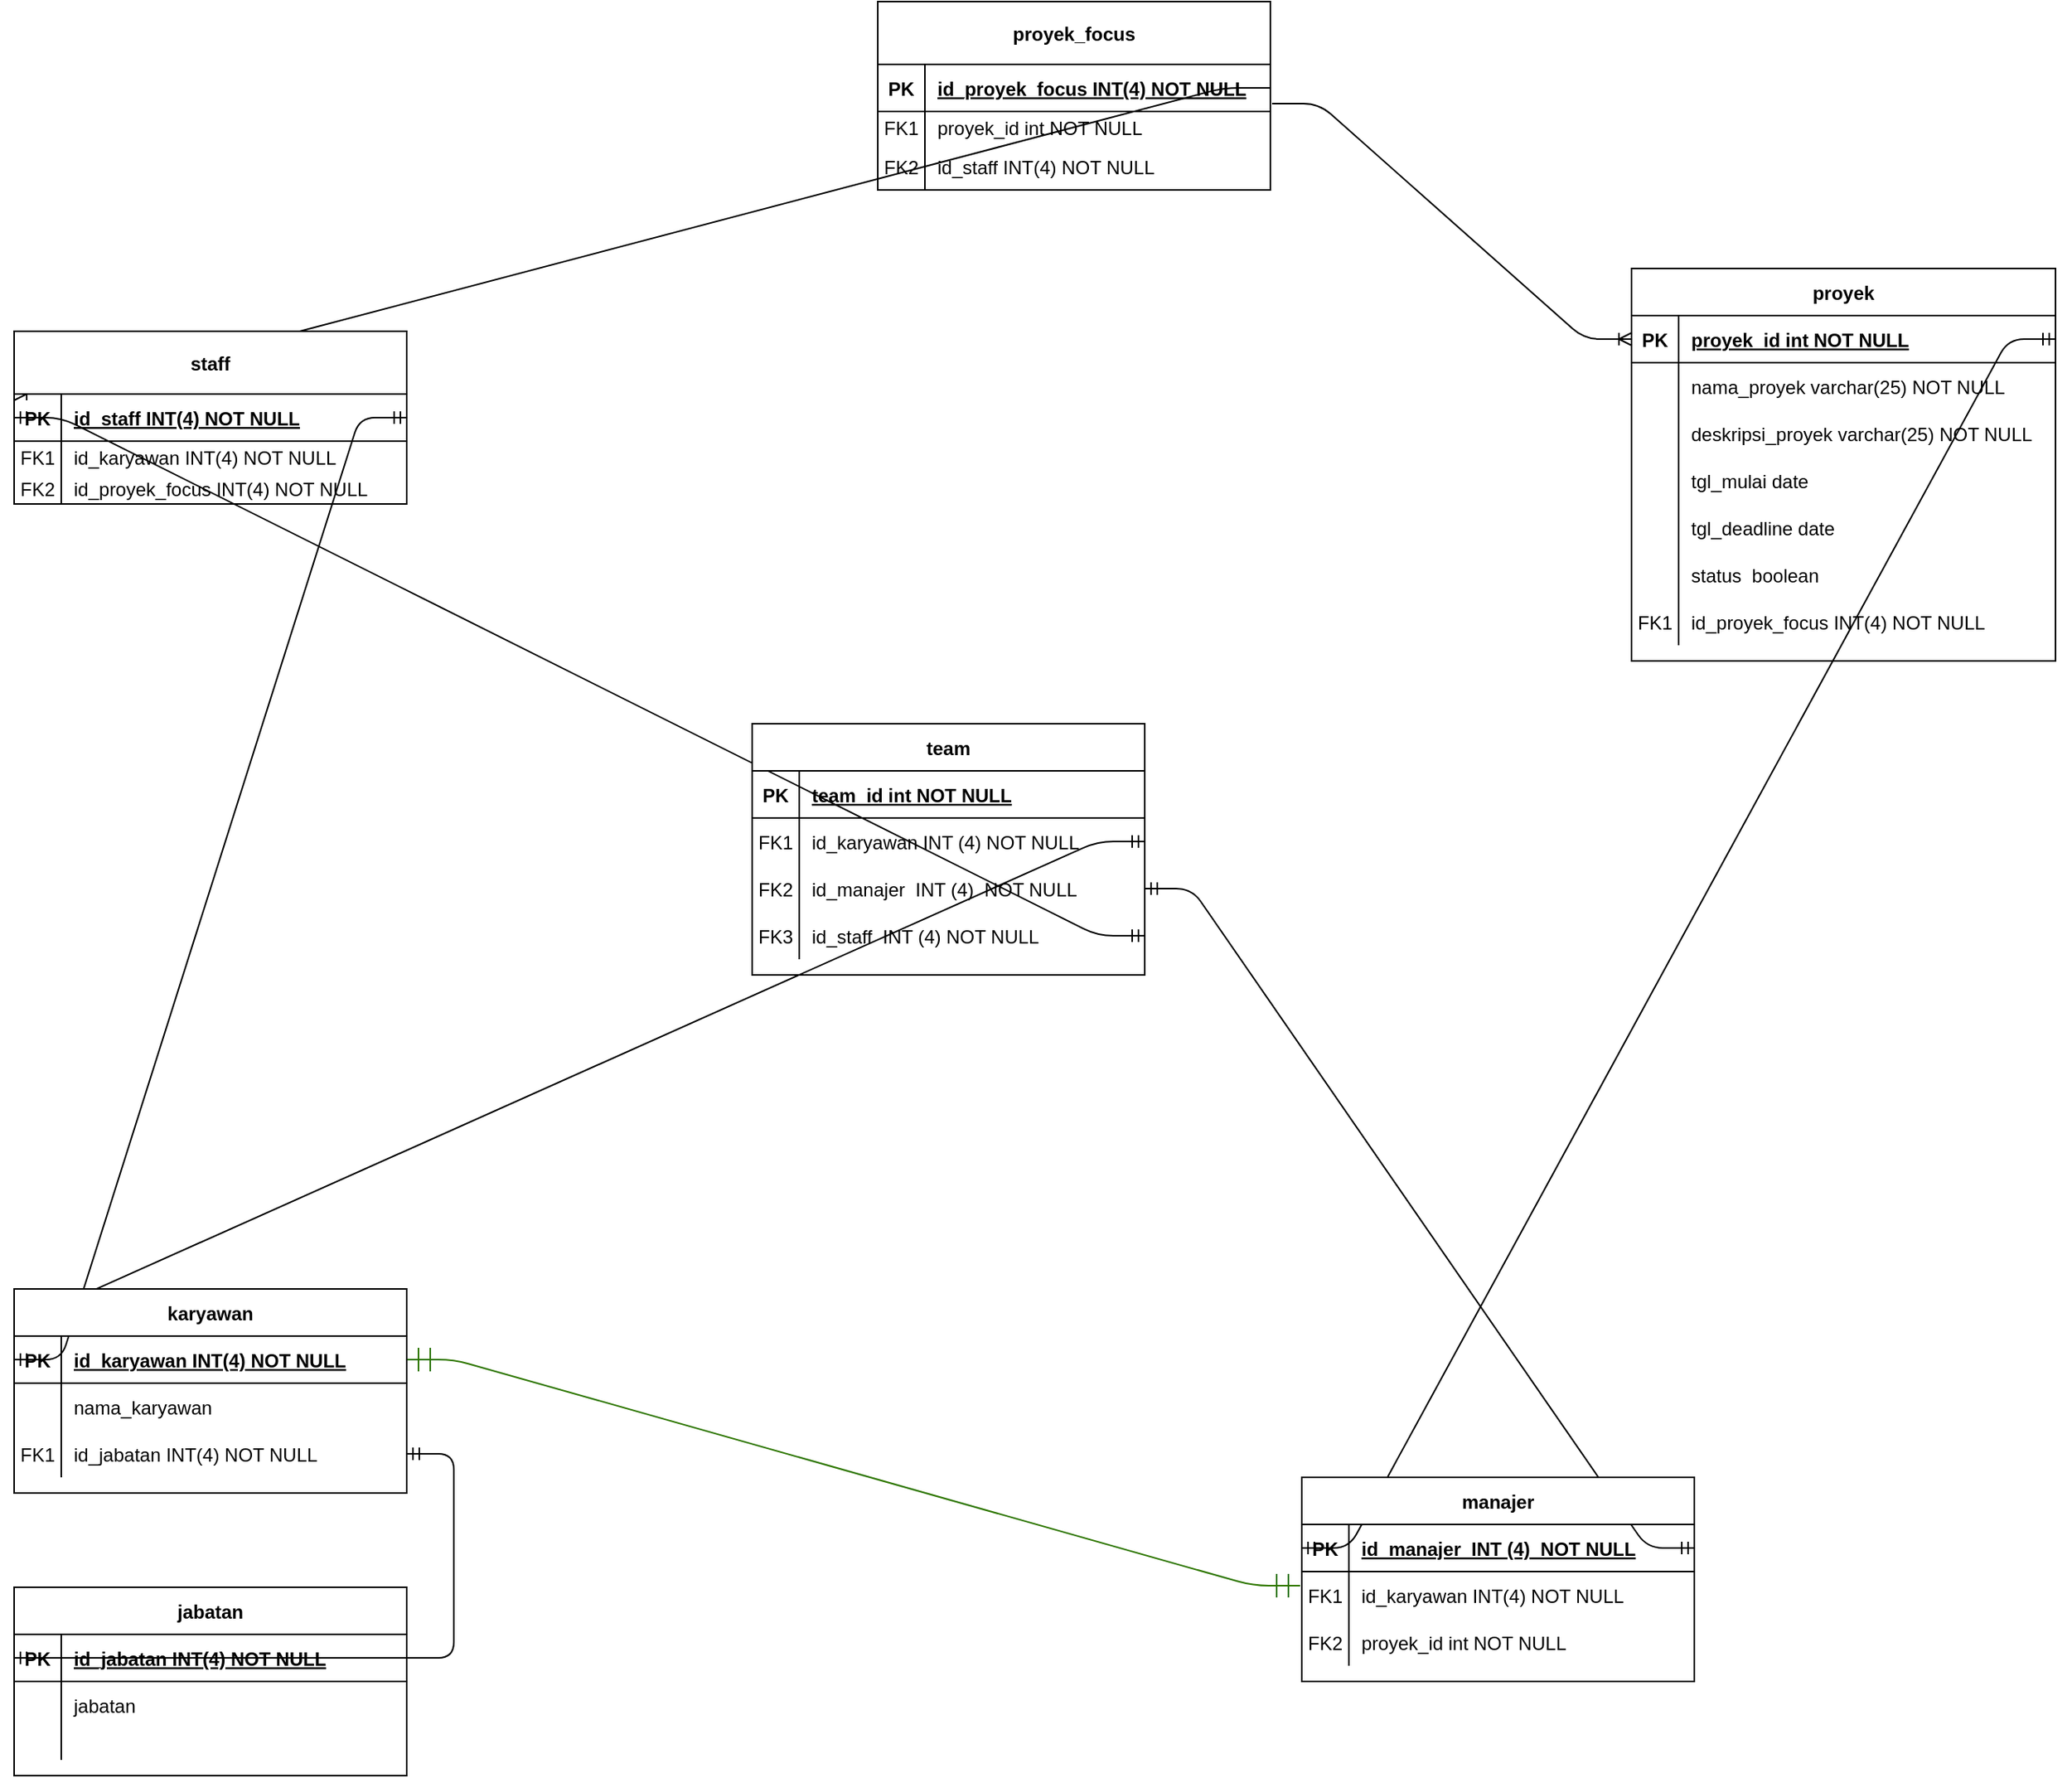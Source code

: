 <mxfile version="13.5.8" type="github">
  <diagram id="R2lEEEUBdFMjLlhIrx00" name="Page-1">
    <mxGraphModel dx="2574" dy="2064" grid="1" gridSize="10" guides="1" tooltips="1" connect="1" arrows="1" fold="1" page="1" pageScale="1" pageWidth="850" pageHeight="1100" math="0" shadow="0" extFonts="Permanent Marker^https://fonts.googleapis.com/css?family=Permanent+Marker">
      <root>
        <mxCell id="0" />
        <mxCell id="1" parent="0" />
        <mxCell id="ju1aA3AdV56KK7mgICyZ-33" value="" style="edgeStyle=entityRelationEdgeStyle;fontSize=12;html=1;endArrow=ERmandOne;startArrow=ERmandOne;entryX=0;entryY=0.5;entryDx=0;entryDy=0;" edge="1" parent="1" source="ju1aA3AdV56KK7mgICyZ-16" target="ju1aA3AdV56KK7mgICyZ-23">
          <mxGeometry width="100" height="100" relative="1" as="geometry">
            <mxPoint x="250" y="430" as="sourcePoint" />
            <mxPoint x="230" y="381.99" as="targetPoint" />
          </mxGeometry>
        </mxCell>
        <mxCell id="ju1aA3AdV56KK7mgICyZ-37" value="" style="edgeStyle=entityRelationEdgeStyle;fontSize=12;html=1;endArrow=ERmandOne;startArrow=ERmandOne;entryX=0;entryY=0.5;entryDx=0;entryDy=0;exitX=1;exitY=0.5;exitDx=0;exitDy=0;" edge="1" parent="1" source="C-vyLk0tnHw3VtMMgP7b-14" target="ju1aA3AdV56KK7mgICyZ-13">
          <mxGeometry width="100" height="100" relative="1" as="geometry">
            <mxPoint x="410" y="510" as="sourcePoint" />
            <mxPoint x="740" y="230" as="targetPoint" />
          </mxGeometry>
        </mxCell>
        <mxCell id="ju1aA3AdV56KK7mgICyZ-39" value="" style="edgeStyle=entityRelationEdgeStyle;fontSize=12;html=1;endArrow=ERmandOne;startArrow=ERmandOne;exitX=1;exitY=0.5;exitDx=0;exitDy=0;entryX=-0.004;entryY=0.3;entryDx=0;entryDy=0;fillColor=#60a917;strokeColor=#2D7600;jumpSize=150;startSize=13;endSize=13;entryPerimeter=0;" edge="1" parent="1" source="ju1aA3AdV56KK7mgICyZ-13" target="ju1aA3AdV56KK7mgICyZ-66">
          <mxGeometry width="100" height="100" relative="1" as="geometry">
            <mxPoint x="370" y="420" as="sourcePoint" />
            <mxPoint x="360" y="490" as="targetPoint" />
          </mxGeometry>
        </mxCell>
        <mxCell id="ju1aA3AdV56KK7mgICyZ-41" value="" style="edgeStyle=entityRelationEdgeStyle;fontSize=12;html=1;endArrow=ERmandOne;startArrow=ERmandOne;exitX=1;exitY=0.5;exitDx=0;exitDy=0;" edge="1" parent="1" source="C-vyLk0tnHw3VtMMgP7b-24" target="ju1aA3AdV56KK7mgICyZ-2">
          <mxGeometry width="100" height="100" relative="1" as="geometry">
            <mxPoint x="150" y="690" as="sourcePoint" />
            <mxPoint x="200" y="600" as="targetPoint" />
          </mxGeometry>
        </mxCell>
        <mxCell id="ju1aA3AdV56KK7mgICyZ-42" value="" style="edgeStyle=entityRelationEdgeStyle;fontSize=12;html=1;endArrow=ERmandOne;startArrow=ERmandOne;entryX=0;entryY=0.5;entryDx=0;entryDy=0;exitX=1;exitY=0.5;exitDx=0;exitDy=0;" edge="1" parent="1" source="C-vyLk0tnHw3VtMMgP7b-9" target="C-vyLk0tnHw3VtMMgP7b-14">
          <mxGeometry width="100" height="100" relative="1" as="geometry">
            <mxPoint x="530" y="620" as="sourcePoint" />
            <mxPoint x="630" y="520" as="targetPoint" />
          </mxGeometry>
        </mxCell>
        <mxCell id="ju1aA3AdV56KK7mgICyZ-43" value="" style="edgeStyle=entityRelationEdgeStyle;fontSize=12;html=1;endArrow=ERmandOne;startArrow=ERmandOne;entryX=0;entryY=0.077;entryDx=0;entryDy=0;exitX=1;exitY=0.5;exitDx=0;exitDy=0;entryPerimeter=0;" edge="1" parent="1" source="C-vyLk0tnHw3VtMMgP7b-6" target="ju1aA3AdV56KK7mgICyZ-12">
          <mxGeometry width="100" height="100" relative="1" as="geometry">
            <mxPoint x="590" y="600" as="sourcePoint" />
            <mxPoint x="630" y="320" as="targetPoint" />
          </mxGeometry>
        </mxCell>
        <mxCell id="ju1aA3AdV56KK7mgICyZ-69" value="" style="edgeStyle=entityRelationEdgeStyle;fontSize=12;html=1;endArrow=ERmandOne;startArrow=ERmandOne;exitX=1;exitY=0.5;exitDx=0;exitDy=0;entryX=0;entryY=0.5;entryDx=0;entryDy=0;" edge="1" parent="1" source="ju1aA3AdV56KK7mgICyZ-47" target="C-vyLk0tnHw3VtMMgP7b-24">
          <mxGeometry width="100" height="100" relative="1" as="geometry">
            <mxPoint x="250" y="290" as="sourcePoint" />
            <mxPoint x="350" y="190" as="targetPoint" />
          </mxGeometry>
        </mxCell>
        <mxCell id="ju1aA3AdV56KK7mgICyZ-90" value="" style="edgeStyle=entityRelationEdgeStyle;fontSize=12;html=1;endArrow=ERoneToMany;exitX=1;exitY=0.5;exitDx=0;exitDy=0;entryX=0;entryY=0;entryDx=0;entryDy=0;entryPerimeter=0;" edge="1" parent="1" source="ju1aA3AdV56KK7mgICyZ-71" target="C-vyLk0tnHw3VtMMgP7b-14">
          <mxGeometry width="100" height="100" relative="1" as="geometry">
            <mxPoint y="-100" as="sourcePoint" />
            <mxPoint x="100" y="-200" as="targetPoint" />
          </mxGeometry>
        </mxCell>
        <mxCell id="ju1aA3AdV56KK7mgICyZ-91" value="" style="edgeStyle=entityRelationEdgeStyle;fontSize=12;html=1;endArrow=ERoneToMany;exitX=1.004;exitY=0.833;exitDx=0;exitDy=0;exitPerimeter=0;" edge="1" parent="1" source="ju1aA3AdV56KK7mgICyZ-71" target="ju1aA3AdV56KK7mgICyZ-47">
          <mxGeometry width="100" height="100" relative="1" as="geometry">
            <mxPoint x="540" y="-240" as="sourcePoint" />
            <mxPoint x="640" y="-340" as="targetPoint" />
          </mxGeometry>
        </mxCell>
        <mxCell id="ju1aA3AdV56KK7mgICyZ-70" value="proyek_focus" style="shape=table;startSize=40;container=1;collapsible=1;childLayout=tableLayout;fixedRows=1;rowLines=0;fontStyle=1;align=center;resizeLast=1;" vertex="1" parent="1">
          <mxGeometry x="-150" y="-1040" width="250" height="120" as="geometry" />
        </mxCell>
        <mxCell id="ju1aA3AdV56KK7mgICyZ-71" value="" style="shape=partialRectangle;collapsible=0;dropTarget=0;pointerEvents=0;fillColor=none;points=[[0,0.5],[1,0.5]];portConstraint=eastwest;top=0;left=0;right=0;bottom=1;" vertex="1" parent="ju1aA3AdV56KK7mgICyZ-70">
          <mxGeometry y="40" width="250" height="30" as="geometry" />
        </mxCell>
        <mxCell id="ju1aA3AdV56KK7mgICyZ-72" value="PK" style="shape=partialRectangle;overflow=hidden;connectable=0;fillColor=none;top=0;left=0;bottom=0;right=0;fontStyle=1;" vertex="1" parent="ju1aA3AdV56KK7mgICyZ-71">
          <mxGeometry width="30" height="30" as="geometry" />
        </mxCell>
        <mxCell id="ju1aA3AdV56KK7mgICyZ-73" value="id_proyek_focus INT(4) NOT NULL" style="shape=partialRectangle;overflow=hidden;connectable=0;fillColor=none;top=0;left=0;bottom=0;right=0;align=left;spacingLeft=6;fontStyle=5;" vertex="1" parent="ju1aA3AdV56KK7mgICyZ-71">
          <mxGeometry x="30" width="220" height="30" as="geometry" />
        </mxCell>
        <mxCell id="ju1aA3AdV56KK7mgICyZ-74" value="" style="shape=partialRectangle;collapsible=0;dropTarget=0;pointerEvents=0;fillColor=none;points=[[0,0.5],[1,0.5]];portConstraint=eastwest;top=0;left=0;right=0;bottom=0;" vertex="1" parent="ju1aA3AdV56KK7mgICyZ-70">
          <mxGeometry y="70" width="250" height="20" as="geometry" />
        </mxCell>
        <mxCell id="ju1aA3AdV56KK7mgICyZ-75" value="FK1" style="shape=partialRectangle;overflow=hidden;connectable=0;fillColor=none;top=0;left=0;bottom=0;right=0;" vertex="1" parent="ju1aA3AdV56KK7mgICyZ-74">
          <mxGeometry width="30" height="20" as="geometry" />
        </mxCell>
        <mxCell id="ju1aA3AdV56KK7mgICyZ-76" value="proyek_id int NOT NULL" style="shape=partialRectangle;overflow=hidden;connectable=0;fillColor=none;top=0;left=0;bottom=0;right=0;align=left;spacingLeft=6;" vertex="1" parent="ju1aA3AdV56KK7mgICyZ-74">
          <mxGeometry x="30" width="220" height="20" as="geometry" />
        </mxCell>
        <mxCell id="ju1aA3AdV56KK7mgICyZ-77" value="" style="shape=partialRectangle;collapsible=0;dropTarget=0;pointerEvents=0;fillColor=none;points=[[0,0.5],[1,0.5]];portConstraint=eastwest;top=0;left=0;right=0;bottom=0;" vertex="1" parent="ju1aA3AdV56KK7mgICyZ-70">
          <mxGeometry y="90" width="250" height="30" as="geometry" />
        </mxCell>
        <mxCell id="ju1aA3AdV56KK7mgICyZ-78" value="FK2" style="shape=partialRectangle;overflow=hidden;connectable=0;fillColor=none;top=0;left=0;bottom=0;right=0;" vertex="1" parent="ju1aA3AdV56KK7mgICyZ-77">
          <mxGeometry width="30" height="30" as="geometry" />
        </mxCell>
        <mxCell id="ju1aA3AdV56KK7mgICyZ-79" value="id_staff INT(4) NOT NULL" style="shape=partialRectangle;overflow=hidden;connectable=0;fillColor=none;top=0;left=0;bottom=0;right=0;align=left;spacingLeft=6;" vertex="1" parent="ju1aA3AdV56KK7mgICyZ-77">
          <mxGeometry x="30" width="220" height="30" as="geometry" />
        </mxCell>
        <mxCell id="C-vyLk0tnHw3VtMMgP7b-13" value="staff" style="shape=table;startSize=40;container=1;collapsible=1;childLayout=tableLayout;fixedRows=1;rowLines=0;fontStyle=1;align=center;resizeLast=1;" parent="1" vertex="1">
          <mxGeometry x="-700" y="-830" width="250" height="110" as="geometry" />
        </mxCell>
        <mxCell id="C-vyLk0tnHw3VtMMgP7b-14" value="" style="shape=partialRectangle;collapsible=0;dropTarget=0;pointerEvents=0;fillColor=none;points=[[0,0.5],[1,0.5]];portConstraint=eastwest;top=0;left=0;right=0;bottom=1;" parent="C-vyLk0tnHw3VtMMgP7b-13" vertex="1">
          <mxGeometry y="40" width="250" height="30" as="geometry" />
        </mxCell>
        <mxCell id="C-vyLk0tnHw3VtMMgP7b-15" value="PK" style="shape=partialRectangle;overflow=hidden;connectable=0;fillColor=none;top=0;left=0;bottom=0;right=0;fontStyle=1;" parent="C-vyLk0tnHw3VtMMgP7b-14" vertex="1">
          <mxGeometry width="30" height="30" as="geometry" />
        </mxCell>
        <mxCell id="C-vyLk0tnHw3VtMMgP7b-16" value="id_staff INT(4) NOT NULL" style="shape=partialRectangle;overflow=hidden;connectable=0;fillColor=none;top=0;left=0;bottom=0;right=0;align=left;spacingLeft=6;fontStyle=5;" parent="C-vyLk0tnHw3VtMMgP7b-14" vertex="1">
          <mxGeometry x="30" width="220" height="30" as="geometry" />
        </mxCell>
        <mxCell id="C-vyLk0tnHw3VtMMgP7b-17" value="" style="shape=partialRectangle;collapsible=0;dropTarget=0;pointerEvents=0;fillColor=none;points=[[0,0.5],[1,0.5]];portConstraint=eastwest;top=0;left=0;right=0;bottom=0;" parent="C-vyLk0tnHw3VtMMgP7b-13" vertex="1">
          <mxGeometry y="70" width="250" height="20" as="geometry" />
        </mxCell>
        <mxCell id="C-vyLk0tnHw3VtMMgP7b-18" value="FK1" style="shape=partialRectangle;overflow=hidden;connectable=0;fillColor=none;top=0;left=0;bottom=0;right=0;" parent="C-vyLk0tnHw3VtMMgP7b-17" vertex="1">
          <mxGeometry width="30" height="20" as="geometry" />
        </mxCell>
        <mxCell id="C-vyLk0tnHw3VtMMgP7b-19" value="id_karyawan INT(4) NOT NULL" style="shape=partialRectangle;overflow=hidden;connectable=0;fillColor=none;top=0;left=0;bottom=0;right=0;align=left;spacingLeft=6;" parent="C-vyLk0tnHw3VtMMgP7b-17" vertex="1">
          <mxGeometry x="30" width="220" height="20" as="geometry" />
        </mxCell>
        <mxCell id="C-vyLk0tnHw3VtMMgP7b-20" value="" style="shape=partialRectangle;collapsible=0;dropTarget=0;pointerEvents=0;fillColor=none;points=[[0,0.5],[1,0.5]];portConstraint=eastwest;top=0;left=0;right=0;bottom=0;" parent="C-vyLk0tnHw3VtMMgP7b-13" vertex="1">
          <mxGeometry y="90" width="250" height="20" as="geometry" />
        </mxCell>
        <mxCell id="C-vyLk0tnHw3VtMMgP7b-21" value="FK2" style="shape=partialRectangle;overflow=hidden;connectable=0;fillColor=none;top=0;left=0;bottom=0;right=0;" parent="C-vyLk0tnHw3VtMMgP7b-20" vertex="1">
          <mxGeometry width="30" height="20" as="geometry" />
        </mxCell>
        <mxCell id="C-vyLk0tnHw3VtMMgP7b-22" value="id_proyek_focus INT(4) NOT NULL" style="shape=partialRectangle;overflow=hidden;connectable=0;fillColor=none;top=0;left=0;bottom=0;right=0;align=left;spacingLeft=6;" parent="C-vyLk0tnHw3VtMMgP7b-20" vertex="1">
          <mxGeometry x="30" width="220" height="20" as="geometry" />
        </mxCell>
        <mxCell id="ju1aA3AdV56KK7mgICyZ-46" value="proyek" style="shape=table;startSize=30;container=1;collapsible=1;childLayout=tableLayout;fixedRows=1;rowLines=0;fontStyle=1;align=center;resizeLast=1;" vertex="1" parent="1">
          <mxGeometry x="330" y="-870" width="270" height="250" as="geometry" />
        </mxCell>
        <mxCell id="ju1aA3AdV56KK7mgICyZ-47" value="" style="shape=partialRectangle;collapsible=0;dropTarget=0;pointerEvents=0;fillColor=none;points=[[0,0.5],[1,0.5]];portConstraint=eastwest;top=0;left=0;right=0;bottom=1;" vertex="1" parent="ju1aA3AdV56KK7mgICyZ-46">
          <mxGeometry y="30" width="270" height="30" as="geometry" />
        </mxCell>
        <mxCell id="ju1aA3AdV56KK7mgICyZ-48" value="PK" style="shape=partialRectangle;overflow=hidden;connectable=0;fillColor=none;top=0;left=0;bottom=0;right=0;fontStyle=1;" vertex="1" parent="ju1aA3AdV56KK7mgICyZ-47">
          <mxGeometry width="30" height="30" as="geometry" />
        </mxCell>
        <mxCell id="ju1aA3AdV56KK7mgICyZ-49" value="proyek_id int NOT NULL " style="shape=partialRectangle;overflow=hidden;connectable=0;fillColor=none;top=0;left=0;bottom=0;right=0;align=left;spacingLeft=6;fontStyle=5;" vertex="1" parent="ju1aA3AdV56KK7mgICyZ-47">
          <mxGeometry x="30" width="240" height="30" as="geometry" />
        </mxCell>
        <mxCell id="ju1aA3AdV56KK7mgICyZ-50" value="" style="shape=partialRectangle;collapsible=0;dropTarget=0;pointerEvents=0;fillColor=none;points=[[0,0.5],[1,0.5]];portConstraint=eastwest;top=0;left=0;right=0;bottom=0;" vertex="1" parent="ju1aA3AdV56KK7mgICyZ-46">
          <mxGeometry y="60" width="270" height="30" as="geometry" />
        </mxCell>
        <mxCell id="ju1aA3AdV56KK7mgICyZ-51" value="" style="shape=partialRectangle;overflow=hidden;connectable=0;fillColor=none;top=0;left=0;bottom=0;right=0;" vertex="1" parent="ju1aA3AdV56KK7mgICyZ-50">
          <mxGeometry width="30" height="30" as="geometry" />
        </mxCell>
        <mxCell id="ju1aA3AdV56KK7mgICyZ-52" value="nama_proyek varchar(25) NOT NULL" style="shape=partialRectangle;overflow=hidden;connectable=0;fillColor=none;top=0;left=0;bottom=0;right=0;align=left;spacingLeft=6;" vertex="1" parent="ju1aA3AdV56KK7mgICyZ-50">
          <mxGeometry x="30" width="240" height="30" as="geometry" />
        </mxCell>
        <mxCell id="ju1aA3AdV56KK7mgICyZ-53" value="" style="shape=partialRectangle;collapsible=0;dropTarget=0;pointerEvents=0;fillColor=none;points=[[0,0.5],[1,0.5]];portConstraint=eastwest;top=0;left=0;right=0;bottom=0;" vertex="1" parent="ju1aA3AdV56KK7mgICyZ-46">
          <mxGeometry y="90" width="270" height="30" as="geometry" />
        </mxCell>
        <mxCell id="ju1aA3AdV56KK7mgICyZ-54" value="" style="shape=partialRectangle;overflow=hidden;connectable=0;fillColor=none;top=0;left=0;bottom=0;right=0;" vertex="1" parent="ju1aA3AdV56KK7mgICyZ-53">
          <mxGeometry width="30" height="30" as="geometry" />
        </mxCell>
        <mxCell id="ju1aA3AdV56KK7mgICyZ-55" value="deskripsi_proyek varchar(25) NOT NULL" style="shape=partialRectangle;overflow=hidden;connectable=0;fillColor=none;top=0;left=0;bottom=0;right=0;align=left;spacingLeft=6;" vertex="1" parent="ju1aA3AdV56KK7mgICyZ-53">
          <mxGeometry x="30" width="240" height="30" as="geometry" />
        </mxCell>
        <mxCell id="ju1aA3AdV56KK7mgICyZ-59" value="" style="shape=partialRectangle;collapsible=0;dropTarget=0;pointerEvents=0;fillColor=none;points=[[0,0.5],[1,0.5]];portConstraint=eastwest;top=0;left=0;right=0;bottom=0;" vertex="1" parent="ju1aA3AdV56KK7mgICyZ-46">
          <mxGeometry y="120" width="270" height="30" as="geometry" />
        </mxCell>
        <mxCell id="ju1aA3AdV56KK7mgICyZ-60" value="" style="shape=partialRectangle;overflow=hidden;connectable=0;fillColor=none;top=0;left=0;bottom=0;right=0;" vertex="1" parent="ju1aA3AdV56KK7mgICyZ-59">
          <mxGeometry width="30" height="30" as="geometry" />
        </mxCell>
        <mxCell id="ju1aA3AdV56KK7mgICyZ-61" value="tgl_mulai date" style="shape=partialRectangle;overflow=hidden;connectable=0;fillColor=none;top=0;left=0;bottom=0;right=0;align=left;spacingLeft=6;" vertex="1" parent="ju1aA3AdV56KK7mgICyZ-59">
          <mxGeometry x="30" width="240" height="30" as="geometry" />
        </mxCell>
        <mxCell id="ju1aA3AdV56KK7mgICyZ-62" value="" style="shape=partialRectangle;collapsible=0;dropTarget=0;pointerEvents=0;fillColor=none;points=[[0,0.5],[1,0.5]];portConstraint=eastwest;top=0;left=0;right=0;bottom=0;" vertex="1" parent="ju1aA3AdV56KK7mgICyZ-46">
          <mxGeometry y="150" width="270" height="30" as="geometry" />
        </mxCell>
        <mxCell id="ju1aA3AdV56KK7mgICyZ-63" value="" style="shape=partialRectangle;overflow=hidden;connectable=0;fillColor=none;top=0;left=0;bottom=0;right=0;" vertex="1" parent="ju1aA3AdV56KK7mgICyZ-62">
          <mxGeometry width="30" height="30" as="geometry" />
        </mxCell>
        <mxCell id="ju1aA3AdV56KK7mgICyZ-64" value="tgl_deadline date" style="shape=partialRectangle;overflow=hidden;connectable=0;fillColor=none;top=0;left=0;bottom=0;right=0;align=left;spacingLeft=6;" vertex="1" parent="ju1aA3AdV56KK7mgICyZ-62">
          <mxGeometry x="30" width="240" height="30" as="geometry" />
        </mxCell>
        <mxCell id="ju1aA3AdV56KK7mgICyZ-83" value="" style="shape=partialRectangle;collapsible=0;dropTarget=0;pointerEvents=0;fillColor=none;points=[[0,0.5],[1,0.5]];portConstraint=eastwest;top=0;left=0;right=0;bottom=0;" vertex="1" parent="ju1aA3AdV56KK7mgICyZ-46">
          <mxGeometry y="180" width="270" height="30" as="geometry" />
        </mxCell>
        <mxCell id="ju1aA3AdV56KK7mgICyZ-84" value="" style="shape=partialRectangle;overflow=hidden;connectable=0;fillColor=none;top=0;left=0;bottom=0;right=0;" vertex="1" parent="ju1aA3AdV56KK7mgICyZ-83">
          <mxGeometry width="30" height="30" as="geometry" />
        </mxCell>
        <mxCell id="ju1aA3AdV56KK7mgICyZ-85" value="status  boolean" style="shape=partialRectangle;overflow=hidden;connectable=0;fillColor=none;top=0;left=0;bottom=0;right=0;align=left;spacingLeft=6;" vertex="1" parent="ju1aA3AdV56KK7mgICyZ-83">
          <mxGeometry x="30" width="240" height="30" as="geometry" />
        </mxCell>
        <mxCell id="ju1aA3AdV56KK7mgICyZ-56" value="" style="shape=partialRectangle;collapsible=0;dropTarget=0;pointerEvents=0;fillColor=none;points=[[0,0.5],[1,0.5]];portConstraint=eastwest;top=0;left=0;right=0;bottom=0;" vertex="1" parent="ju1aA3AdV56KK7mgICyZ-46">
          <mxGeometry y="210" width="270" height="30" as="geometry" />
        </mxCell>
        <mxCell id="ju1aA3AdV56KK7mgICyZ-57" value="FK1" style="shape=partialRectangle;overflow=hidden;connectable=0;fillColor=none;top=0;left=0;bottom=0;right=0;" vertex="1" parent="ju1aA3AdV56KK7mgICyZ-56">
          <mxGeometry width="30" height="30" as="geometry" />
        </mxCell>
        <mxCell id="ju1aA3AdV56KK7mgICyZ-58" value="id_proyek_focus INT(4) NOT NULL" style="shape=partialRectangle;overflow=hidden;connectable=0;fillColor=none;top=0;left=0;bottom=0;right=0;align=left;spacingLeft=6;" vertex="1" parent="ju1aA3AdV56KK7mgICyZ-56">
          <mxGeometry x="30" width="240" height="30" as="geometry" />
        </mxCell>
        <mxCell id="C-vyLk0tnHw3VtMMgP7b-2" value="team" style="shape=table;startSize=30;container=1;collapsible=1;childLayout=tableLayout;fixedRows=1;rowLines=0;fontStyle=1;align=center;resizeLast=1;" parent="1" vertex="1">
          <mxGeometry x="-230" y="-580" width="250" height="160" as="geometry" />
        </mxCell>
        <mxCell id="C-vyLk0tnHw3VtMMgP7b-3" value="" style="shape=partialRectangle;collapsible=0;dropTarget=0;pointerEvents=0;fillColor=none;points=[[0,0.5],[1,0.5]];portConstraint=eastwest;top=0;left=0;right=0;bottom=1;" parent="C-vyLk0tnHw3VtMMgP7b-2" vertex="1">
          <mxGeometry y="30" width="250" height="30" as="geometry" />
        </mxCell>
        <mxCell id="C-vyLk0tnHw3VtMMgP7b-4" value="PK" style="shape=partialRectangle;overflow=hidden;connectable=0;fillColor=none;top=0;left=0;bottom=0;right=0;fontStyle=1;" parent="C-vyLk0tnHw3VtMMgP7b-3" vertex="1">
          <mxGeometry width="30" height="30" as="geometry" />
        </mxCell>
        <mxCell id="C-vyLk0tnHw3VtMMgP7b-5" value="team_id int NOT NULL " style="shape=partialRectangle;overflow=hidden;connectable=0;fillColor=none;top=0;left=0;bottom=0;right=0;align=left;spacingLeft=6;fontStyle=5;" parent="C-vyLk0tnHw3VtMMgP7b-3" vertex="1">
          <mxGeometry x="30" width="220" height="30" as="geometry" />
        </mxCell>
        <mxCell id="C-vyLk0tnHw3VtMMgP7b-6" value="" style="shape=partialRectangle;collapsible=0;dropTarget=0;pointerEvents=0;fillColor=none;points=[[0,0.5],[1,0.5]];portConstraint=eastwest;top=0;left=0;right=0;bottom=0;" parent="C-vyLk0tnHw3VtMMgP7b-2" vertex="1">
          <mxGeometry y="60" width="250" height="30" as="geometry" />
        </mxCell>
        <mxCell id="C-vyLk0tnHw3VtMMgP7b-7" value="FK1" style="shape=partialRectangle;overflow=hidden;connectable=0;fillColor=none;top=0;left=0;bottom=0;right=0;" parent="C-vyLk0tnHw3VtMMgP7b-6" vertex="1">
          <mxGeometry width="30" height="30" as="geometry" />
        </mxCell>
        <mxCell id="C-vyLk0tnHw3VtMMgP7b-8" value="id_karyawan INT (4) NOT NULL" style="shape=partialRectangle;overflow=hidden;connectable=0;fillColor=none;top=0;left=0;bottom=0;right=0;align=left;spacingLeft=6;" parent="C-vyLk0tnHw3VtMMgP7b-6" vertex="1">
          <mxGeometry x="30" width="220" height="30" as="geometry" />
        </mxCell>
        <mxCell id="ju1aA3AdV56KK7mgICyZ-2" value="" style="shape=partialRectangle;collapsible=0;dropTarget=0;pointerEvents=0;fillColor=none;points=[[0,0.5],[1,0.5]];portConstraint=eastwest;top=0;left=0;right=0;bottom=0;" vertex="1" parent="C-vyLk0tnHw3VtMMgP7b-2">
          <mxGeometry y="90" width="250" height="30" as="geometry" />
        </mxCell>
        <mxCell id="ju1aA3AdV56KK7mgICyZ-3" value="FK2" style="shape=partialRectangle;overflow=hidden;connectable=0;fillColor=none;top=0;left=0;bottom=0;right=0;" vertex="1" parent="ju1aA3AdV56KK7mgICyZ-2">
          <mxGeometry width="30" height="30" as="geometry" />
        </mxCell>
        <mxCell id="ju1aA3AdV56KK7mgICyZ-4" value="id_manajer  INT (4)  NOT NULL" style="shape=partialRectangle;overflow=hidden;connectable=0;fillColor=none;top=0;left=0;bottom=0;right=0;align=left;spacingLeft=6;" vertex="1" parent="ju1aA3AdV56KK7mgICyZ-2">
          <mxGeometry x="30" width="220" height="30" as="geometry" />
        </mxCell>
        <mxCell id="C-vyLk0tnHw3VtMMgP7b-9" value="" style="shape=partialRectangle;collapsible=0;dropTarget=0;pointerEvents=0;fillColor=none;points=[[0,0.5],[1,0.5]];portConstraint=eastwest;top=0;left=0;right=0;bottom=0;" parent="C-vyLk0tnHw3VtMMgP7b-2" vertex="1">
          <mxGeometry y="120" width="250" height="30" as="geometry" />
        </mxCell>
        <mxCell id="C-vyLk0tnHw3VtMMgP7b-10" value="FK3" style="shape=partialRectangle;overflow=hidden;connectable=0;fillColor=none;top=0;left=0;bottom=0;right=0;" parent="C-vyLk0tnHw3VtMMgP7b-9" vertex="1">
          <mxGeometry width="30" height="30" as="geometry" />
        </mxCell>
        <mxCell id="C-vyLk0tnHw3VtMMgP7b-11" value="id_staff  INT (4) NOT NULL" style="shape=partialRectangle;overflow=hidden;connectable=0;fillColor=none;top=0;left=0;bottom=0;right=0;align=left;spacingLeft=6;" parent="C-vyLk0tnHw3VtMMgP7b-9" vertex="1">
          <mxGeometry x="30" width="220" height="30" as="geometry" />
        </mxCell>
        <mxCell id="ju1aA3AdV56KK7mgICyZ-12" value="karyawan" style="shape=table;startSize=30;container=1;collapsible=1;childLayout=tableLayout;fixedRows=1;rowLines=0;fontStyle=1;align=center;resizeLast=1;" vertex="1" parent="1">
          <mxGeometry x="-700" y="-220" width="250" height="130" as="geometry" />
        </mxCell>
        <mxCell id="ju1aA3AdV56KK7mgICyZ-13" value="" style="shape=partialRectangle;collapsible=0;dropTarget=0;pointerEvents=0;fillColor=none;points=[[0,0.5],[1,0.5]];portConstraint=eastwest;top=0;left=0;right=0;bottom=1;" vertex="1" parent="ju1aA3AdV56KK7mgICyZ-12">
          <mxGeometry y="30" width="250" height="30" as="geometry" />
        </mxCell>
        <mxCell id="ju1aA3AdV56KK7mgICyZ-14" value="PK" style="shape=partialRectangle;overflow=hidden;connectable=0;fillColor=none;top=0;left=0;bottom=0;right=0;fontStyle=1;" vertex="1" parent="ju1aA3AdV56KK7mgICyZ-13">
          <mxGeometry width="30" height="30" as="geometry" />
        </mxCell>
        <mxCell id="ju1aA3AdV56KK7mgICyZ-15" value="id_karyawan INT(4) NOT NULL" style="shape=partialRectangle;overflow=hidden;connectable=0;fillColor=none;top=0;left=0;bottom=0;right=0;align=left;spacingLeft=6;fontStyle=5;" vertex="1" parent="ju1aA3AdV56KK7mgICyZ-13">
          <mxGeometry x="30" width="220" height="30" as="geometry" />
        </mxCell>
        <mxCell id="ju1aA3AdV56KK7mgICyZ-19" value="" style="shape=partialRectangle;collapsible=0;dropTarget=0;pointerEvents=0;fillColor=none;points=[[0,0.5],[1,0.5]];portConstraint=eastwest;top=0;left=0;right=0;bottom=0;" vertex="1" parent="ju1aA3AdV56KK7mgICyZ-12">
          <mxGeometry y="60" width="250" height="30" as="geometry" />
        </mxCell>
        <mxCell id="ju1aA3AdV56KK7mgICyZ-20" value="" style="shape=partialRectangle;overflow=hidden;connectable=0;fillColor=none;top=0;left=0;bottom=0;right=0;" vertex="1" parent="ju1aA3AdV56KK7mgICyZ-19">
          <mxGeometry width="30" height="30" as="geometry" />
        </mxCell>
        <mxCell id="ju1aA3AdV56KK7mgICyZ-21" value="nama_karyawan" style="shape=partialRectangle;overflow=hidden;connectable=0;fillColor=none;top=0;left=0;bottom=0;right=0;align=left;spacingLeft=6;" vertex="1" parent="ju1aA3AdV56KK7mgICyZ-19">
          <mxGeometry x="30" width="220" height="30" as="geometry" />
        </mxCell>
        <mxCell id="ju1aA3AdV56KK7mgICyZ-16" value="" style="shape=partialRectangle;collapsible=0;dropTarget=0;pointerEvents=0;fillColor=none;points=[[0,0.5],[1,0.5]];portConstraint=eastwest;top=0;left=0;right=0;bottom=0;" vertex="1" parent="ju1aA3AdV56KK7mgICyZ-12">
          <mxGeometry y="90" width="250" height="30" as="geometry" />
        </mxCell>
        <mxCell id="ju1aA3AdV56KK7mgICyZ-17" value="FK1" style="shape=partialRectangle;overflow=hidden;connectable=0;fillColor=none;top=0;left=0;bottom=0;right=0;" vertex="1" parent="ju1aA3AdV56KK7mgICyZ-16">
          <mxGeometry width="30" height="30" as="geometry" />
        </mxCell>
        <mxCell id="ju1aA3AdV56KK7mgICyZ-18" value="id_jabatan INT(4) NOT NULL" style="shape=partialRectangle;overflow=hidden;connectable=0;fillColor=none;top=0;left=0;bottom=0;right=0;align=left;spacingLeft=6;" vertex="1" parent="ju1aA3AdV56KK7mgICyZ-16">
          <mxGeometry x="30" width="220" height="30" as="geometry" />
        </mxCell>
        <mxCell id="ju1aA3AdV56KK7mgICyZ-22" value="jabatan" style="shape=table;startSize=30;container=1;collapsible=1;childLayout=tableLayout;fixedRows=1;rowLines=0;fontStyle=1;align=center;resizeLast=1;" vertex="1" parent="1">
          <mxGeometry x="-700" y="-30" width="250" height="120" as="geometry" />
        </mxCell>
        <mxCell id="ju1aA3AdV56KK7mgICyZ-23" value="" style="shape=partialRectangle;collapsible=0;dropTarget=0;pointerEvents=0;fillColor=none;points=[[0,0.5],[1,0.5]];portConstraint=eastwest;top=0;left=0;right=0;bottom=1;" vertex="1" parent="ju1aA3AdV56KK7mgICyZ-22">
          <mxGeometry y="30" width="250" height="30" as="geometry" />
        </mxCell>
        <mxCell id="ju1aA3AdV56KK7mgICyZ-24" value="PK" style="shape=partialRectangle;overflow=hidden;connectable=0;fillColor=none;top=0;left=0;bottom=0;right=0;fontStyle=1;" vertex="1" parent="ju1aA3AdV56KK7mgICyZ-23">
          <mxGeometry width="30" height="30" as="geometry" />
        </mxCell>
        <mxCell id="ju1aA3AdV56KK7mgICyZ-25" value="id_jabatan INT(4) NOT NULL" style="shape=partialRectangle;overflow=hidden;connectable=0;fillColor=none;top=0;left=0;bottom=0;right=0;align=left;spacingLeft=6;fontStyle=5;" vertex="1" parent="ju1aA3AdV56KK7mgICyZ-23">
          <mxGeometry x="30" width="220" height="30" as="geometry" />
        </mxCell>
        <mxCell id="ju1aA3AdV56KK7mgICyZ-26" value="" style="shape=partialRectangle;collapsible=0;dropTarget=0;pointerEvents=0;fillColor=none;points=[[0,0.5],[1,0.5]];portConstraint=eastwest;top=0;left=0;right=0;bottom=0;" vertex="1" parent="ju1aA3AdV56KK7mgICyZ-22">
          <mxGeometry y="60" width="250" height="30" as="geometry" />
        </mxCell>
        <mxCell id="ju1aA3AdV56KK7mgICyZ-27" value="" style="shape=partialRectangle;overflow=hidden;connectable=0;fillColor=none;top=0;left=0;bottom=0;right=0;" vertex="1" parent="ju1aA3AdV56KK7mgICyZ-26">
          <mxGeometry width="30" height="30" as="geometry" />
        </mxCell>
        <mxCell id="ju1aA3AdV56KK7mgICyZ-28" value="jabatan" style="shape=partialRectangle;overflow=hidden;connectable=0;fillColor=none;top=0;left=0;bottom=0;right=0;align=left;spacingLeft=6;" vertex="1" parent="ju1aA3AdV56KK7mgICyZ-26">
          <mxGeometry x="30" width="220" height="30" as="geometry" />
        </mxCell>
        <mxCell id="ju1aA3AdV56KK7mgICyZ-29" value="" style="shape=partialRectangle;collapsible=0;dropTarget=0;pointerEvents=0;fillColor=none;points=[[0,0.5],[1,0.5]];portConstraint=eastwest;top=0;left=0;right=0;bottom=0;" vertex="1" parent="ju1aA3AdV56KK7mgICyZ-22">
          <mxGeometry y="90" width="250" height="20" as="geometry" />
        </mxCell>
        <mxCell id="ju1aA3AdV56KK7mgICyZ-30" value="" style="shape=partialRectangle;overflow=hidden;connectable=0;fillColor=none;top=0;left=0;bottom=0;right=0;" vertex="1" parent="ju1aA3AdV56KK7mgICyZ-29">
          <mxGeometry width="30" height="20" as="geometry" />
        </mxCell>
        <mxCell id="ju1aA3AdV56KK7mgICyZ-31" value="" style="shape=partialRectangle;overflow=hidden;connectable=0;fillColor=none;top=0;left=0;bottom=0;right=0;align=left;spacingLeft=6;" vertex="1" parent="ju1aA3AdV56KK7mgICyZ-29">
          <mxGeometry x="30" width="220" height="20" as="geometry" />
        </mxCell>
        <mxCell id="C-vyLk0tnHw3VtMMgP7b-23" value="manajer" style="shape=table;startSize=30;container=1;collapsible=1;childLayout=tableLayout;fixedRows=1;rowLines=0;fontStyle=1;align=center;resizeLast=1;" parent="1" vertex="1">
          <mxGeometry x="120" y="-100" width="250" height="130" as="geometry" />
        </mxCell>
        <mxCell id="C-vyLk0tnHw3VtMMgP7b-24" value="" style="shape=partialRectangle;collapsible=0;dropTarget=0;pointerEvents=0;fillColor=none;points=[[0,0.5],[1,0.5]];portConstraint=eastwest;top=0;left=0;right=0;bottom=1;" parent="C-vyLk0tnHw3VtMMgP7b-23" vertex="1">
          <mxGeometry y="30" width="250" height="30" as="geometry" />
        </mxCell>
        <mxCell id="C-vyLk0tnHw3VtMMgP7b-25" value="PK" style="shape=partialRectangle;overflow=hidden;connectable=0;fillColor=none;top=0;left=0;bottom=0;right=0;fontStyle=1;" parent="C-vyLk0tnHw3VtMMgP7b-24" vertex="1">
          <mxGeometry width="30" height="30" as="geometry" />
        </mxCell>
        <mxCell id="C-vyLk0tnHw3VtMMgP7b-26" value="id_manajer  INT (4)  NOT NULL" style="shape=partialRectangle;overflow=hidden;connectable=0;fillColor=none;top=0;left=0;bottom=0;right=0;align=left;spacingLeft=6;fontStyle=5;" parent="C-vyLk0tnHw3VtMMgP7b-24" vertex="1">
          <mxGeometry x="30" width="220" height="30" as="geometry" />
        </mxCell>
        <mxCell id="ju1aA3AdV56KK7mgICyZ-66" value="" style="shape=partialRectangle;collapsible=0;dropTarget=0;pointerEvents=0;fillColor=none;points=[[0,0.5],[1,0.5]];portConstraint=eastwest;top=0;left=0;right=0;bottom=0;" vertex="1" parent="C-vyLk0tnHw3VtMMgP7b-23">
          <mxGeometry y="60" width="250" height="30" as="geometry" />
        </mxCell>
        <mxCell id="ju1aA3AdV56KK7mgICyZ-67" value="FK1" style="shape=partialRectangle;overflow=hidden;connectable=0;fillColor=none;top=0;left=0;bottom=0;right=0;" vertex="1" parent="ju1aA3AdV56KK7mgICyZ-66">
          <mxGeometry width="30" height="30" as="geometry" />
        </mxCell>
        <mxCell id="ju1aA3AdV56KK7mgICyZ-68" value="id_karyawan INT(4) NOT NULL" style="shape=partialRectangle;overflow=hidden;connectable=0;fillColor=none;top=0;left=0;bottom=0;right=0;align=left;spacingLeft=6;" vertex="1" parent="ju1aA3AdV56KK7mgICyZ-66">
          <mxGeometry x="30" width="220" height="30" as="geometry" />
        </mxCell>
        <mxCell id="C-vyLk0tnHw3VtMMgP7b-27" value="" style="shape=partialRectangle;collapsible=0;dropTarget=0;pointerEvents=0;fillColor=none;points=[[0,0.5],[1,0.5]];portConstraint=eastwest;top=0;left=0;right=0;bottom=0;" parent="C-vyLk0tnHw3VtMMgP7b-23" vertex="1">
          <mxGeometry y="90" width="250" height="30" as="geometry" />
        </mxCell>
        <mxCell id="C-vyLk0tnHw3VtMMgP7b-28" value="FK2" style="shape=partialRectangle;overflow=hidden;connectable=0;fillColor=none;top=0;left=0;bottom=0;right=0;" parent="C-vyLk0tnHw3VtMMgP7b-27" vertex="1">
          <mxGeometry width="30" height="30" as="geometry" />
        </mxCell>
        <mxCell id="C-vyLk0tnHw3VtMMgP7b-29" value="proyek_id int NOT NULL" style="shape=partialRectangle;overflow=hidden;connectable=0;fillColor=none;top=0;left=0;bottom=0;right=0;align=left;spacingLeft=6;" parent="C-vyLk0tnHw3VtMMgP7b-27" vertex="1">
          <mxGeometry x="30" width="220" height="30" as="geometry" />
        </mxCell>
      </root>
    </mxGraphModel>
  </diagram>
</mxfile>
